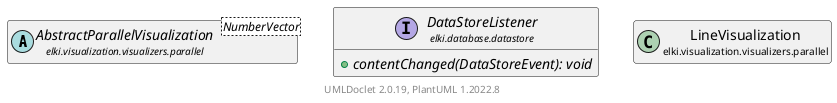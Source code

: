 @startuml
    remove .*\.(Instance|Par|Parameterizer|Factory)$
    set namespaceSeparator none
    hide empty fields
    hide empty methods

    class "<size:14>LineVisualization.Instance\n<size:10>elki.visualization.visualizers.parallel" as elki.visualization.visualizers.parallel.LineVisualization.Instance [[LineVisualization.Instance.html]] {
        {static} +DATALINE: String
        -sample: SamplingResult
        +Instance(VisualizerContext, VisualizationTask, VisualizationPlot, double, double, Projection)
        +fullRedraw(): void
        -drawLine(DBIDRef): Element
    }

    abstract class "<size:14>AbstractParallelVisualization\n<size:10>elki.visualization.visualizers.parallel" as elki.visualization.visualizers.parallel.AbstractParallelVisualization<NumberVector> [[AbstractParallelVisualization.html]]
    interface "<size:14>DataStoreListener\n<size:10>elki.database.datastore" as elki.database.datastore.DataStoreListener [[../../../database/datastore/DataStoreListener.html]] {
        {abstract} +contentChanged(DataStoreEvent): void
    }
    class "<size:14>LineVisualization\n<size:10>elki.visualization.visualizers.parallel" as elki.visualization.visualizers.parallel.LineVisualization [[LineVisualization.html]]

    elki.visualization.visualizers.parallel.AbstractParallelVisualization <|-- elki.visualization.visualizers.parallel.LineVisualization.Instance
    elki.database.datastore.DataStoreListener <|.. elki.visualization.visualizers.parallel.LineVisualization.Instance
    elki.visualization.visualizers.parallel.LineVisualization +-- elki.visualization.visualizers.parallel.LineVisualization.Instance

    center footer UMLDoclet 2.0.19, PlantUML 1.2022.8
@enduml
